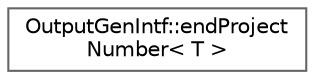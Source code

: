 digraph "Graphical Class Hierarchy"
{
 // INTERACTIVE_SVG=YES
 // LATEX_PDF_SIZE
  bgcolor="transparent";
  edge [fontname=Helvetica,fontsize=10,labelfontname=Helvetica,labelfontsize=10];
  node [fontname=Helvetica,fontsize=10,shape=box,height=0.2,width=0.4];
  rankdir="LR";
  Node0 [label="OutputGenIntf::endProject\lNumber\< T \>",height=0.2,width=0.4,color="grey40", fillcolor="white", style="filled",URL="$d2/dea/struct_output_gen_intf_1_1end_project_number.html",tooltip=" "];
}
